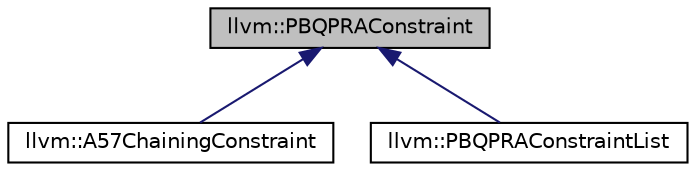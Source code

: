 digraph "llvm::PBQPRAConstraint"
{
 // LATEX_PDF_SIZE
  bgcolor="transparent";
  edge [fontname="Helvetica",fontsize="10",labelfontname="Helvetica",labelfontsize="10"];
  node [fontname="Helvetica",fontsize="10",shape="box"];
  Node1 [label="llvm::PBQPRAConstraint",height=0.2,width=0.4,color="black", fillcolor="grey75", style="filled", fontcolor="black",tooltip="Abstract base for classes implementing PBQP register allocation constraints (e.g."];
  Node1 -> Node2 [dir="back",color="midnightblue",fontsize="10",style="solid",fontname="Helvetica"];
  Node2 [label="llvm::A57ChainingConstraint",height=0.2,width=0.4,color="black",URL="$classllvm_1_1A57ChainingConstraint.html",tooltip="Add the accumulator chaining constraint to a PBQP graph."];
  Node1 -> Node3 [dir="back",color="midnightblue",fontsize="10",style="solid",fontname="Helvetica"];
  Node3 [label="llvm::PBQPRAConstraintList",height=0.2,width=0.4,color="black",URL="$classllvm_1_1PBQPRAConstraintList.html",tooltip="PBQP register allocation constraint composer."];
}
